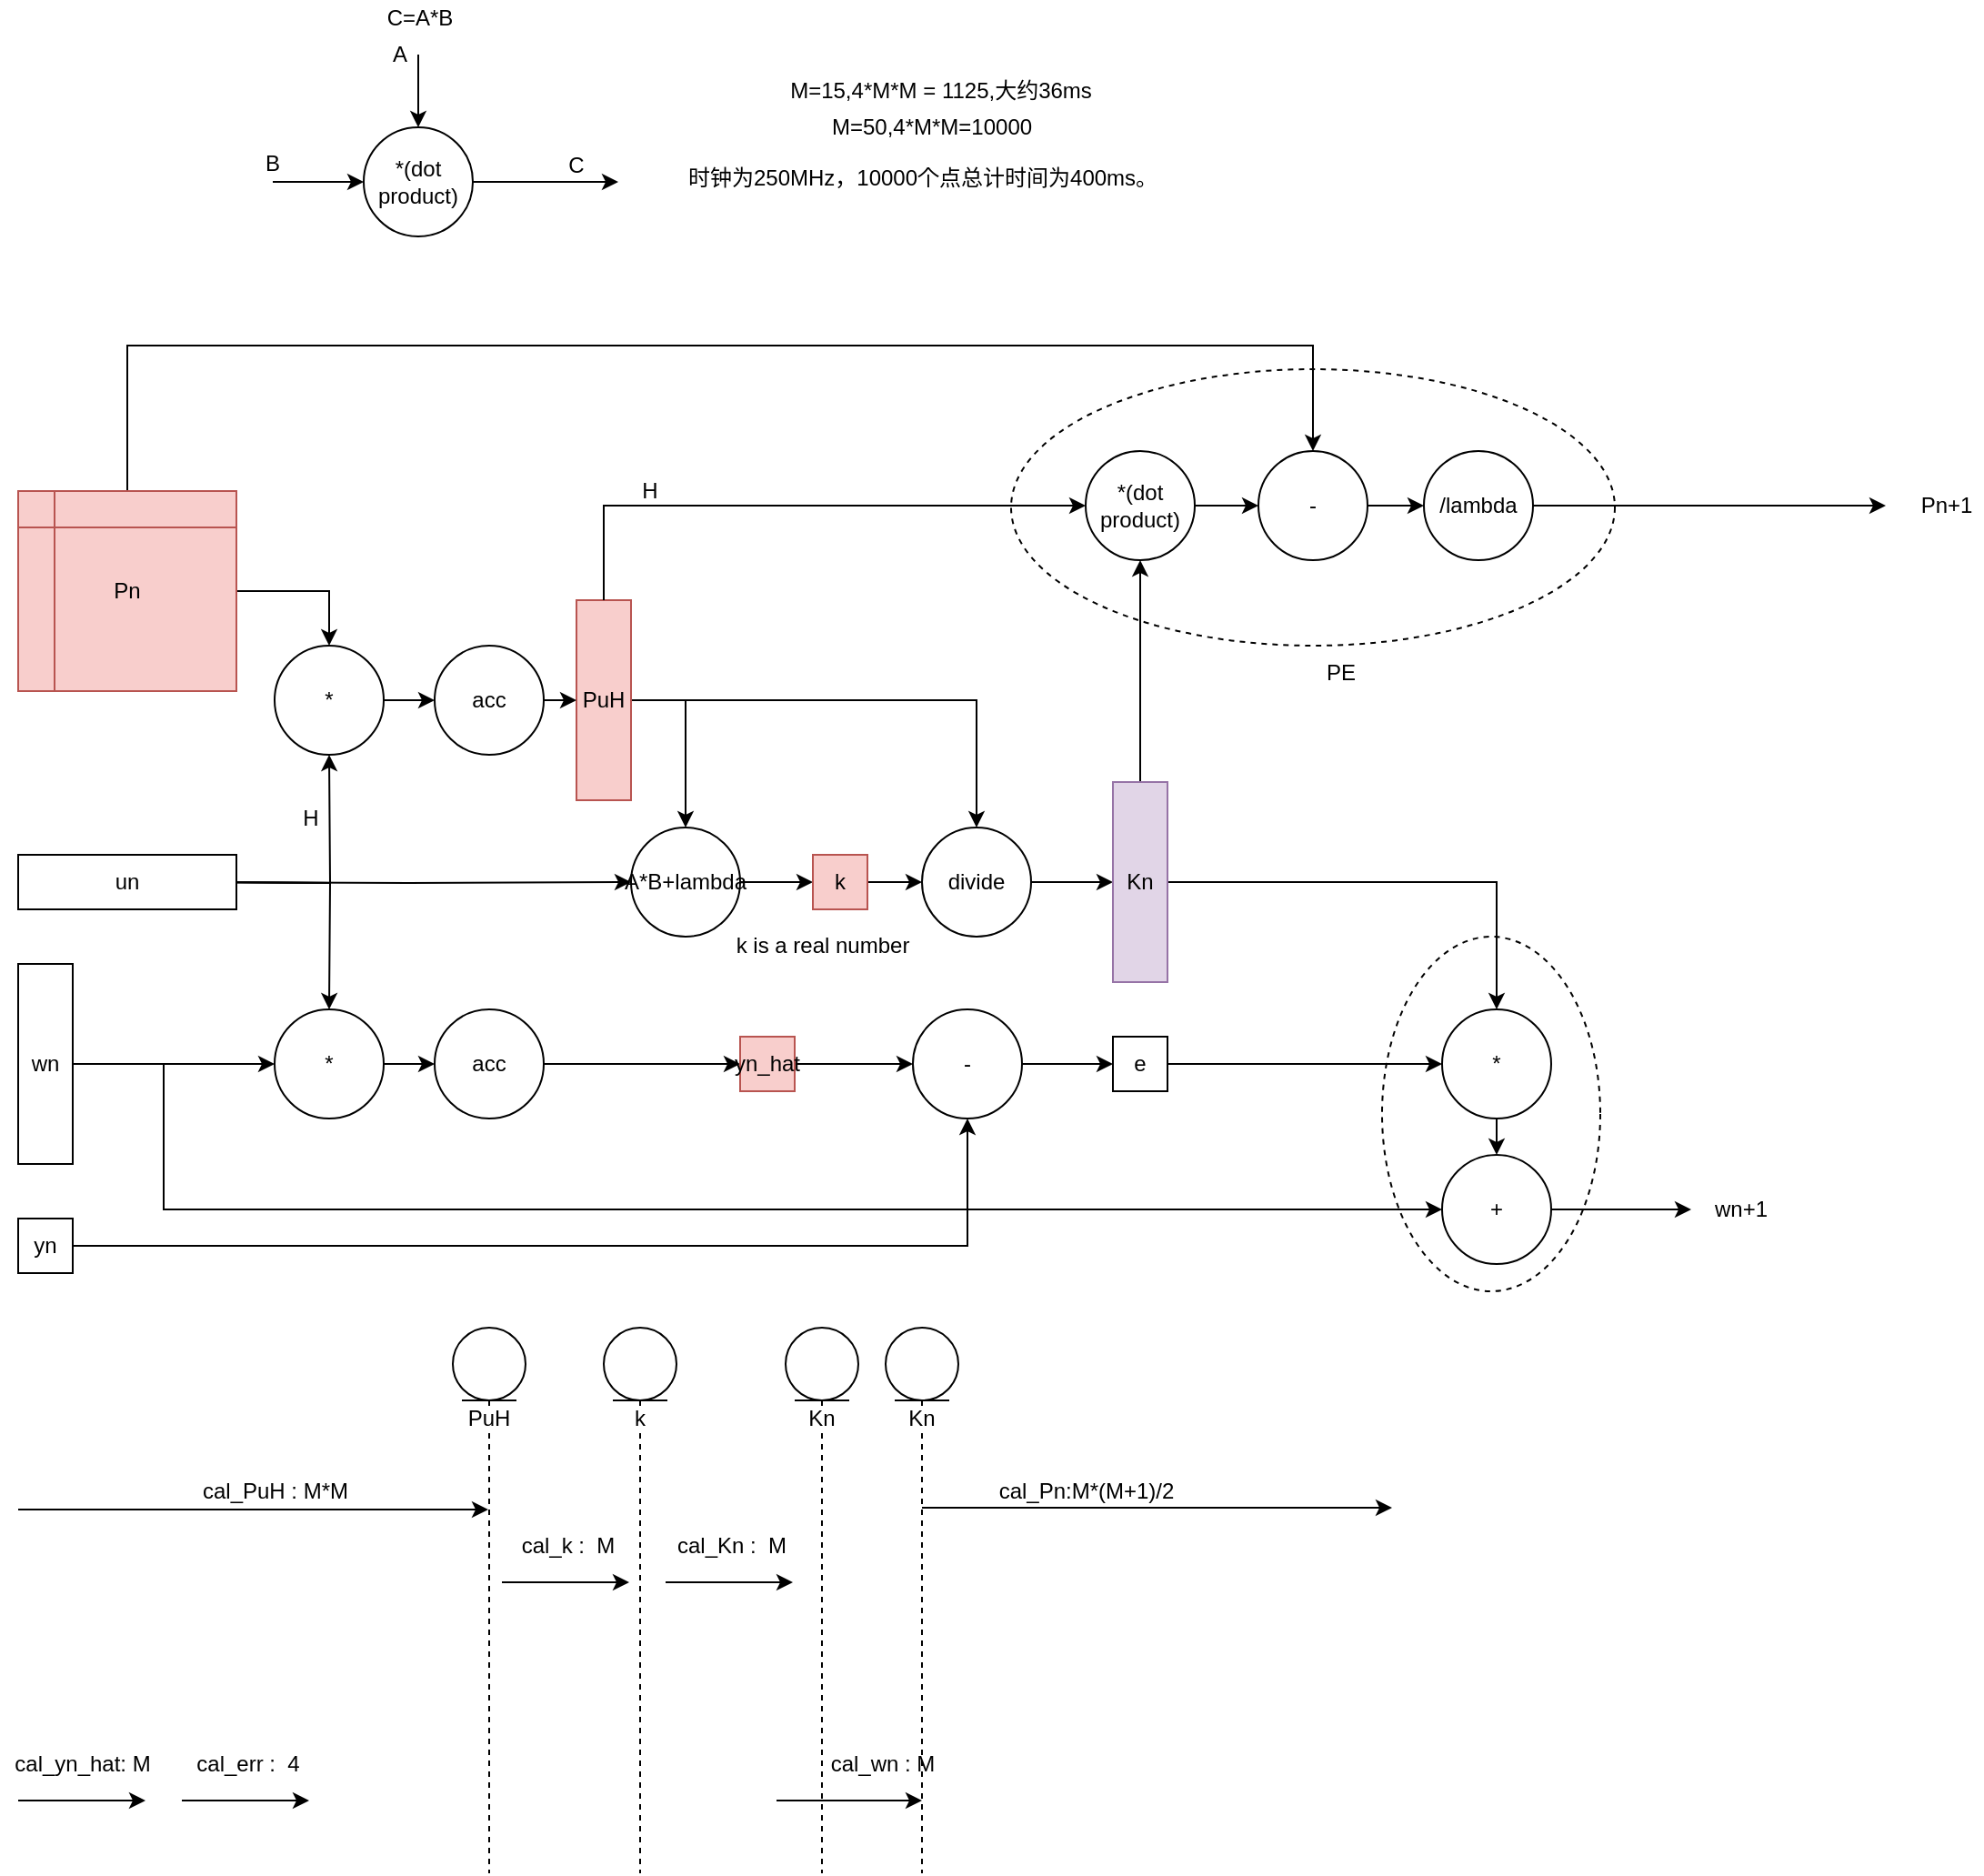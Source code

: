 <mxfile version="12.9.3" type="github">
  <diagram id="BewtOXVVWgo3KW9isc1k" name="Page-1">
    <mxGraphModel dx="1422" dy="713" grid="1" gridSize="10" guides="1" tooltips="1" connect="1" arrows="1" fold="1" page="1" pageScale="1" pageWidth="1169" pageHeight="827" math="0" shadow="0">
      <root>
        <mxCell id="0" />
        <mxCell id="1" parent="0" />
        <mxCell id="0ufCBhRuUzzFeiTLiHuW-59" value="" style="ellipse;whiteSpace=wrap;html=1;dashed=1;fillColor=none;gradientColor=#ffffff;" parent="1" vertex="1">
          <mxGeometry x="586" y="253" width="332" height="152" as="geometry" />
        </mxCell>
        <mxCell id="0ufCBhRuUzzFeiTLiHuW-1" style="edgeStyle=orthogonalEdgeStyle;rounded=0;orthogonalLoop=1;jettySize=auto;html=1;exitX=1;exitY=0.5;exitDx=0;exitDy=0;entryX=0.5;entryY=1;entryDx=0;entryDy=0;" parent="1" source="0ufCBhRuUzzFeiTLiHuW-2" target="0ufCBhRuUzzFeiTLiHuW-4" edge="1">
          <mxGeometry relative="1" as="geometry" />
        </mxCell>
        <mxCell id="0ufCBhRuUzzFeiTLiHuW-2" value="yn" style="rounded=0;whiteSpace=wrap;html=1;" parent="1" vertex="1">
          <mxGeometry x="40" y="720" width="30" height="30" as="geometry" />
        </mxCell>
        <mxCell id="0ufCBhRuUzzFeiTLiHuW-3" value="" style="edgeStyle=orthogonalEdgeStyle;rounded=0;orthogonalLoop=1;jettySize=auto;html=1;entryX=0;entryY=0.5;entryDx=0;entryDy=0;" parent="1" source="0ufCBhRuUzzFeiTLiHuW-4" target="0ufCBhRuUzzFeiTLiHuW-38" edge="1">
          <mxGeometry relative="1" as="geometry">
            <mxPoint x="672" y="635" as="targetPoint" />
          </mxGeometry>
        </mxCell>
        <mxCell id="0ufCBhRuUzzFeiTLiHuW-4" value="-" style="ellipse;whiteSpace=wrap;html=1;aspect=fixed;" parent="1" vertex="1">
          <mxGeometry x="532" y="605" width="60" height="60" as="geometry" />
        </mxCell>
        <mxCell id="0ufCBhRuUzzFeiTLiHuW-5" style="edgeStyle=orthogonalEdgeStyle;rounded=0;orthogonalLoop=1;jettySize=auto;html=1;exitX=1;exitY=0.5;exitDx=0;exitDy=0;" parent="1" edge="1">
          <mxGeometry relative="1" as="geometry">
            <mxPoint x="131" y="535" as="sourcePoint" />
            <mxPoint x="211" y="605" as="targetPoint" />
          </mxGeometry>
        </mxCell>
        <mxCell id="0ufCBhRuUzzFeiTLiHuW-6" style="edgeStyle=orthogonalEdgeStyle;rounded=0;orthogonalLoop=1;jettySize=auto;html=1;exitX=1;exitY=0.5;exitDx=0;exitDy=0;entryX=0.5;entryY=1;entryDx=0;entryDy=0;" parent="1" edge="1">
          <mxGeometry relative="1" as="geometry">
            <mxPoint x="131" y="535" as="sourcePoint" />
            <mxPoint x="211" y="465" as="targetPoint" />
          </mxGeometry>
        </mxCell>
        <mxCell id="0ufCBhRuUzzFeiTLiHuW-7" style="edgeStyle=orthogonalEdgeStyle;rounded=0;orthogonalLoop=1;jettySize=auto;html=1;exitX=1;exitY=0.5;exitDx=0;exitDy=0;entryX=0;entryY=0.5;entryDx=0;entryDy=0;" parent="1" target="0ufCBhRuUzzFeiTLiHuW-17" edge="1">
          <mxGeometry relative="1" as="geometry">
            <mxPoint x="131" y="535" as="sourcePoint" />
          </mxGeometry>
        </mxCell>
        <mxCell id="0ufCBhRuUzzFeiTLiHuW-8" value="un" style="rounded=0;whiteSpace=wrap;html=1;" parent="1" vertex="1">
          <mxGeometry x="40" y="520" width="120" height="30" as="geometry" />
        </mxCell>
        <mxCell id="0ufCBhRuUzzFeiTLiHuW-9" style="edgeStyle=orthogonalEdgeStyle;rounded=0;orthogonalLoop=1;jettySize=auto;html=1;exitX=1;exitY=0.5;exitDx=0;exitDy=0;entryX=0;entryY=0.5;entryDx=0;entryDy=0;" parent="1" source="0ufCBhRuUzzFeiTLiHuW-11" edge="1">
          <mxGeometry relative="1" as="geometry">
            <mxPoint x="181" y="635" as="targetPoint" />
          </mxGeometry>
        </mxCell>
        <mxCell id="0ufCBhRuUzzFeiTLiHuW-10" style="edgeStyle=orthogonalEdgeStyle;rounded=0;orthogonalLoop=1;jettySize=auto;html=1;exitX=1;exitY=0.5;exitDx=0;exitDy=0;" parent="1" source="0ufCBhRuUzzFeiTLiHuW-11" target="0ufCBhRuUzzFeiTLiHuW-53" edge="1">
          <mxGeometry relative="1" as="geometry">
            <Array as="points">
              <mxPoint x="120" y="635" />
              <mxPoint x="120" y="715" />
            </Array>
          </mxGeometry>
        </mxCell>
        <mxCell id="0ufCBhRuUzzFeiTLiHuW-11" value="wn" style="rounded=0;whiteSpace=wrap;html=1;" parent="1" vertex="1">
          <mxGeometry x="40" y="580" width="30" height="110" as="geometry" />
        </mxCell>
        <mxCell id="0ufCBhRuUzzFeiTLiHuW-12" style="edgeStyle=orthogonalEdgeStyle;rounded=0;orthogonalLoop=1;jettySize=auto;html=1;exitX=1;exitY=0.5;exitDx=0;exitDy=0;entryX=0.5;entryY=0;entryDx=0;entryDy=0;" parent="1" edge="1">
          <mxGeometry relative="1" as="geometry">
            <mxPoint x="131" y="375" as="sourcePoint" />
            <Array as="points">
              <mxPoint x="211" y="375" />
            </Array>
            <mxPoint x="211" y="405" as="targetPoint" />
          </mxGeometry>
        </mxCell>
        <mxCell id="0ufCBhRuUzzFeiTLiHuW-13" style="edgeStyle=orthogonalEdgeStyle;rounded=0;orthogonalLoop=1;jettySize=auto;html=1;exitX=0.5;exitY=0;exitDx=0;exitDy=0;entryX=0.5;entryY=0;entryDx=0;entryDy=0;" parent="1" target="0ufCBhRuUzzFeiTLiHuW-49" edge="1">
          <mxGeometry relative="1" as="geometry">
            <mxPoint x="100" y="320" as="sourcePoint" />
            <Array as="points">
              <mxPoint x="100" y="240" />
              <mxPoint x="752" y="240" />
            </Array>
          </mxGeometry>
        </mxCell>
        <mxCell id="0ufCBhRuUzzFeiTLiHuW-14" style="edgeStyle=orthogonalEdgeStyle;rounded=0;orthogonalLoop=1;jettySize=auto;html=1;entryX=0;entryY=0.5;entryDx=0;entryDy=0;exitX=1;exitY=0.5;exitDx=0;exitDy=0;" parent="1" source="0ufCBhRuUzzFeiTLiHuW-75" target="0ufCBhRuUzzFeiTLiHuW-19" edge="1">
          <mxGeometry relative="1" as="geometry">
            <mxPoint x="360" y="635" as="sourcePoint" />
          </mxGeometry>
        </mxCell>
        <mxCell id="0ufCBhRuUzzFeiTLiHuW-16" style="edgeStyle=orthogonalEdgeStyle;rounded=0;orthogonalLoop=1;jettySize=auto;html=1;exitX=1;exitY=0.5;exitDx=0;exitDy=0;entryX=0;entryY=0.5;entryDx=0;entryDy=0;" parent="1" source="0ufCBhRuUzzFeiTLiHuW-17" target="0ufCBhRuUzzFeiTLiHuW-28" edge="1">
          <mxGeometry relative="1" as="geometry" />
        </mxCell>
        <mxCell id="0ufCBhRuUzzFeiTLiHuW-17" value="A*B+lambda" style="ellipse;whiteSpace=wrap;html=1;aspect=fixed;" parent="1" vertex="1">
          <mxGeometry x="377" y="505" width="60" height="60" as="geometry" />
        </mxCell>
        <mxCell id="0ufCBhRuUzzFeiTLiHuW-18" style="edgeStyle=orthogonalEdgeStyle;rounded=0;orthogonalLoop=1;jettySize=auto;html=1;exitX=1;exitY=0.5;exitDx=0;exitDy=0;" parent="1" source="0ufCBhRuUzzFeiTLiHuW-19" target="0ufCBhRuUzzFeiTLiHuW-4" edge="1">
          <mxGeometry relative="1" as="geometry" />
        </mxCell>
        <mxCell id="0ufCBhRuUzzFeiTLiHuW-19" value="yn_hat" style="rounded=0;whiteSpace=wrap;html=1;fillColor=#f8cecc;strokeColor=#b85450;" parent="1" vertex="1">
          <mxGeometry x="437" y="620" width="30" height="30" as="geometry" />
        </mxCell>
        <mxCell id="0ufCBhRuUzzFeiTLiHuW-22" value="H" style="text;html=1;strokeColor=none;fillColor=none;align=center;verticalAlign=middle;whiteSpace=wrap;rounded=0;" parent="1" vertex="1">
          <mxGeometry x="181" y="490" width="40" height="20" as="geometry" />
        </mxCell>
        <mxCell id="0ufCBhRuUzzFeiTLiHuW-23" style="edgeStyle=orthogonalEdgeStyle;rounded=0;orthogonalLoop=1;jettySize=auto;html=1;exitX=1;exitY=0.5;exitDx=0;exitDy=0;" parent="1" source="0ufCBhRuUzzFeiTLiHuW-25" target="0ufCBhRuUzzFeiTLiHuW-40" edge="1">
          <mxGeometry relative="1" as="geometry" />
        </mxCell>
        <mxCell id="0ufCBhRuUzzFeiTLiHuW-24" style="edgeStyle=orthogonalEdgeStyle;rounded=0;orthogonalLoop=1;jettySize=auto;html=1;exitX=1;exitY=0.5;exitDx=0;exitDy=0;entryX=0.5;entryY=0;entryDx=0;entryDy=0;" parent="1" source="0ufCBhRuUzzFeiTLiHuW-25" target="0ufCBhRuUzzFeiTLiHuW-17" edge="1">
          <mxGeometry relative="1" as="geometry" />
        </mxCell>
        <mxCell id="0ufCBhRuUzzFeiTLiHuW-25" value="PuH" style="rounded=0;whiteSpace=wrap;html=1;fillColor=#f8cecc;strokeColor=#b85450;" parent="1" vertex="1">
          <mxGeometry x="347" y="380" width="30" height="110" as="geometry" />
        </mxCell>
        <mxCell id="0ufCBhRuUzzFeiTLiHuW-26" style="edgeStyle=orthogonalEdgeStyle;rounded=0;orthogonalLoop=1;jettySize=auto;html=1;exitX=0.5;exitY=0;exitDx=0;exitDy=0;entryX=0;entryY=0.5;entryDx=0;entryDy=0;" parent="1" source="0ufCBhRuUzzFeiTLiHuW-25" target="0ufCBhRuUzzFeiTLiHuW-47" edge="1">
          <mxGeometry relative="1" as="geometry">
            <mxPoint x="370" y="328" as="sourcePoint" />
          </mxGeometry>
        </mxCell>
        <mxCell id="0ufCBhRuUzzFeiTLiHuW-27" style="edgeStyle=orthogonalEdgeStyle;rounded=0;orthogonalLoop=1;jettySize=auto;html=1;exitX=1;exitY=0.5;exitDx=0;exitDy=0;entryX=0;entryY=0.5;entryDx=0;entryDy=0;" parent="1" source="0ufCBhRuUzzFeiTLiHuW-28" target="0ufCBhRuUzzFeiTLiHuW-40" edge="1">
          <mxGeometry relative="1" as="geometry" />
        </mxCell>
        <mxCell id="0ufCBhRuUzzFeiTLiHuW-28" value="k" style="rounded=0;whiteSpace=wrap;html=1;fillColor=#f8cecc;strokeColor=#b85450;" parent="1" vertex="1">
          <mxGeometry x="477" y="520" width="30" height="30" as="geometry" />
        </mxCell>
        <mxCell id="0ufCBhRuUzzFeiTLiHuW-29" value="" style="edgeStyle=orthogonalEdgeStyle;rounded=0;orthogonalLoop=1;jettySize=auto;html=1;" parent="1" source="0ufCBhRuUzzFeiTLiHuW-30" edge="1">
          <mxGeometry relative="1" as="geometry">
            <mxPoint x="370" y="150" as="targetPoint" />
          </mxGeometry>
        </mxCell>
        <mxCell id="0ufCBhRuUzzFeiTLiHuW-30" value="*(dot product)" style="ellipse;whiteSpace=wrap;html=1;aspect=fixed;" parent="1" vertex="1">
          <mxGeometry x="230" y="120" width="60" height="60" as="geometry" />
        </mxCell>
        <mxCell id="0ufCBhRuUzzFeiTLiHuW-31" value="" style="endArrow=classic;html=1;entryX=0;entryY=0.5;entryDx=0;entryDy=0;" parent="1" target="0ufCBhRuUzzFeiTLiHuW-30" edge="1">
          <mxGeometry width="50" height="50" relative="1" as="geometry">
            <mxPoint x="180" y="150" as="sourcePoint" />
            <mxPoint x="160" y="140" as="targetPoint" />
          </mxGeometry>
        </mxCell>
        <mxCell id="0ufCBhRuUzzFeiTLiHuW-32" value="" style="endArrow=classic;html=1;entryX=0.5;entryY=0;entryDx=0;entryDy=0;" parent="1" target="0ufCBhRuUzzFeiTLiHuW-30" edge="1">
          <mxGeometry width="50" height="50" relative="1" as="geometry">
            <mxPoint x="260" y="80" as="sourcePoint" />
            <mxPoint x="260" y="80" as="targetPoint" />
          </mxGeometry>
        </mxCell>
        <mxCell id="0ufCBhRuUzzFeiTLiHuW-33" value="B" style="text;html=1;strokeColor=none;fillColor=none;align=center;verticalAlign=middle;whiteSpace=wrap;rounded=0;" parent="1" vertex="1">
          <mxGeometry x="160" y="130" width="40" height="20" as="geometry" />
        </mxCell>
        <mxCell id="0ufCBhRuUzzFeiTLiHuW-34" value="A" style="text;html=1;strokeColor=none;fillColor=none;align=center;verticalAlign=middle;whiteSpace=wrap;rounded=0;" parent="1" vertex="1">
          <mxGeometry x="230" y="70" width="40" height="20" as="geometry" />
        </mxCell>
        <mxCell id="0ufCBhRuUzzFeiTLiHuW-35" value="C" style="text;html=1;strokeColor=none;fillColor=none;align=center;verticalAlign=middle;whiteSpace=wrap;rounded=0;" parent="1" vertex="1">
          <mxGeometry x="327" y="131" width="40" height="20" as="geometry" />
        </mxCell>
        <mxCell id="0ufCBhRuUzzFeiTLiHuW-36" value="C=A*B" style="text;html=1;strokeColor=none;fillColor=none;align=center;verticalAlign=middle;whiteSpace=wrap;rounded=0;" parent="1" vertex="1">
          <mxGeometry x="241" y="50" width="40" height="20" as="geometry" />
        </mxCell>
        <mxCell id="0ufCBhRuUzzFeiTLiHuW-37" style="edgeStyle=orthogonalEdgeStyle;rounded=0;orthogonalLoop=1;jettySize=auto;html=1;exitX=1;exitY=0.5;exitDx=0;exitDy=0;entryX=0;entryY=0.5;entryDx=0;entryDy=0;" parent="1" source="0ufCBhRuUzzFeiTLiHuW-38" target="0ufCBhRuUzzFeiTLiHuW-45" edge="1">
          <mxGeometry relative="1" as="geometry" />
        </mxCell>
        <mxCell id="0ufCBhRuUzzFeiTLiHuW-38" value="e" style="rounded=0;whiteSpace=wrap;html=1;" parent="1" vertex="1">
          <mxGeometry x="642" y="620" width="30" height="30" as="geometry" />
        </mxCell>
        <mxCell id="0ufCBhRuUzzFeiTLiHuW-39" style="edgeStyle=orthogonalEdgeStyle;rounded=0;orthogonalLoop=1;jettySize=auto;html=1;exitX=1;exitY=0.5;exitDx=0;exitDy=0;entryX=0;entryY=0.5;entryDx=0;entryDy=0;" parent="1" source="0ufCBhRuUzzFeiTLiHuW-40" target="0ufCBhRuUzzFeiTLiHuW-43" edge="1">
          <mxGeometry relative="1" as="geometry" />
        </mxCell>
        <mxCell id="0ufCBhRuUzzFeiTLiHuW-40" value="divide" style="ellipse;whiteSpace=wrap;html=1;aspect=fixed;" parent="1" vertex="1">
          <mxGeometry x="537" y="505" width="60" height="60" as="geometry" />
        </mxCell>
        <mxCell id="0ufCBhRuUzzFeiTLiHuW-41" style="edgeStyle=orthogonalEdgeStyle;rounded=0;orthogonalLoop=1;jettySize=auto;html=1;exitX=0.5;exitY=0;exitDx=0;exitDy=0;" parent="1" source="0ufCBhRuUzzFeiTLiHuW-43" target="0ufCBhRuUzzFeiTLiHuW-47" edge="1">
          <mxGeometry relative="1" as="geometry" />
        </mxCell>
        <mxCell id="0ufCBhRuUzzFeiTLiHuW-42" style="edgeStyle=orthogonalEdgeStyle;rounded=0;orthogonalLoop=1;jettySize=auto;html=1;exitX=1;exitY=0.5;exitDx=0;exitDy=0;entryX=0.5;entryY=0;entryDx=0;entryDy=0;" parent="1" source="0ufCBhRuUzzFeiTLiHuW-43" target="0ufCBhRuUzzFeiTLiHuW-45" edge="1">
          <mxGeometry relative="1" as="geometry" />
        </mxCell>
        <mxCell id="0ufCBhRuUzzFeiTLiHuW-43" value="Kn" style="rounded=0;whiteSpace=wrap;html=1;fillColor=#e1d5e7;strokeColor=#9673a6;" parent="1" vertex="1">
          <mxGeometry x="642" y="480" width="30" height="110" as="geometry" />
        </mxCell>
        <mxCell id="0ufCBhRuUzzFeiTLiHuW-44" style="edgeStyle=orthogonalEdgeStyle;rounded=0;orthogonalLoop=1;jettySize=auto;html=1;exitX=0.5;exitY=1;exitDx=0;exitDy=0;entryX=0.5;entryY=0;entryDx=0;entryDy=0;" parent="1" source="0ufCBhRuUzzFeiTLiHuW-45" target="0ufCBhRuUzzFeiTLiHuW-53" edge="1">
          <mxGeometry relative="1" as="geometry" />
        </mxCell>
        <mxCell id="0ufCBhRuUzzFeiTLiHuW-45" value="*" style="ellipse;whiteSpace=wrap;html=1;aspect=fixed;" parent="1" vertex="1">
          <mxGeometry x="823" y="605" width="60" height="60" as="geometry" />
        </mxCell>
        <mxCell id="0ufCBhRuUzzFeiTLiHuW-46" style="edgeStyle=orthogonalEdgeStyle;rounded=0;orthogonalLoop=1;jettySize=auto;html=1;exitX=1;exitY=0.5;exitDx=0;exitDy=0;entryX=0;entryY=0.5;entryDx=0;entryDy=0;" parent="1" source="0ufCBhRuUzzFeiTLiHuW-47" target="0ufCBhRuUzzFeiTLiHuW-49" edge="1">
          <mxGeometry relative="1" as="geometry">
            <mxPoint x="797" y="328" as="targetPoint" />
          </mxGeometry>
        </mxCell>
        <mxCell id="0ufCBhRuUzzFeiTLiHuW-47" value="*(dot product)" style="ellipse;whiteSpace=wrap;html=1;aspect=fixed;" parent="1" vertex="1">
          <mxGeometry x="627" y="298" width="60" height="60" as="geometry" />
        </mxCell>
        <mxCell id="0ufCBhRuUzzFeiTLiHuW-48" style="edgeStyle=orthogonalEdgeStyle;rounded=0;orthogonalLoop=1;jettySize=auto;html=1;exitX=1;exitY=0.5;exitDx=0;exitDy=0;entryX=0;entryY=0.5;entryDx=0;entryDy=0;" parent="1" source="0ufCBhRuUzzFeiTLiHuW-49" target="0ufCBhRuUzzFeiTLiHuW-51" edge="1">
          <mxGeometry relative="1" as="geometry">
            <mxPoint x="1057" y="328" as="targetPoint" />
          </mxGeometry>
        </mxCell>
        <mxCell id="0ufCBhRuUzzFeiTLiHuW-49" value="-" style="ellipse;whiteSpace=wrap;html=1;aspect=fixed;" parent="1" vertex="1">
          <mxGeometry x="722" y="298" width="60" height="60" as="geometry" />
        </mxCell>
        <mxCell id="0ufCBhRuUzzFeiTLiHuW-50" style="edgeStyle=orthogonalEdgeStyle;rounded=0;orthogonalLoop=1;jettySize=auto;html=1;exitX=1;exitY=0.5;exitDx=0;exitDy=0;" parent="1" source="0ufCBhRuUzzFeiTLiHuW-51" edge="1">
          <mxGeometry relative="1" as="geometry">
            <mxPoint x="1067" y="328" as="targetPoint" />
          </mxGeometry>
        </mxCell>
        <mxCell id="0ufCBhRuUzzFeiTLiHuW-51" value="/lambda" style="ellipse;whiteSpace=wrap;html=1;aspect=fixed;" parent="1" vertex="1">
          <mxGeometry x="813" y="298" width="60" height="60" as="geometry" />
        </mxCell>
        <mxCell id="0ufCBhRuUzzFeiTLiHuW-52" style="edgeStyle=orthogonalEdgeStyle;rounded=0;orthogonalLoop=1;jettySize=auto;html=1;exitX=1;exitY=0.5;exitDx=0;exitDy=0;" parent="1" source="0ufCBhRuUzzFeiTLiHuW-53" edge="1">
          <mxGeometry relative="1" as="geometry">
            <mxPoint x="960" y="715" as="targetPoint" />
          </mxGeometry>
        </mxCell>
        <mxCell id="0ufCBhRuUzzFeiTLiHuW-53" value="+" style="ellipse;whiteSpace=wrap;html=1;aspect=fixed;" parent="1" vertex="1">
          <mxGeometry x="823" y="685" width="60" height="60" as="geometry" />
        </mxCell>
        <mxCell id="0ufCBhRuUzzFeiTLiHuW-54" value="Pn+1" style="text;html=1;align=center;verticalAlign=middle;resizable=0;points=[];autosize=1;" parent="1" vertex="1">
          <mxGeometry x="1080" y="318" width="40" height="20" as="geometry" />
        </mxCell>
        <mxCell id="0ufCBhRuUzzFeiTLiHuW-55" value="wn+1" style="text;html=1;align=center;verticalAlign=middle;resizable=0;points=[];autosize=1;" parent="1" vertex="1">
          <mxGeometry x="967" y="705" width="40" height="20" as="geometry" />
        </mxCell>
        <mxCell id="0ufCBhRuUzzFeiTLiHuW-56" value="M=50,4*M*M=10000" style="text;html=1;align=center;verticalAlign=middle;resizable=0;points=[];autosize=1;" parent="1" vertex="1">
          <mxGeometry x="477" y="110" width="130" height="20" as="geometry" />
        </mxCell>
        <mxCell id="0ufCBhRuUzzFeiTLiHuW-57" value="时钟为250MHz，10000个点总计时间为400ms。" style="text;html=1;align=center;verticalAlign=middle;resizable=0;points=[];autosize=1;" parent="1" vertex="1">
          <mxGeometry x="402" y="138" width="270" height="20" as="geometry" />
        </mxCell>
        <mxCell id="0ufCBhRuUzzFeiTLiHuW-58" value="M=15,4*M*M = 1125,大约36ms" style="text;html=1;align=center;verticalAlign=middle;resizable=0;points=[];autosize=1;" parent="1" vertex="1">
          <mxGeometry x="457" y="90" width="180" height="20" as="geometry" />
        </mxCell>
        <mxCell id="0ufCBhRuUzzFeiTLiHuW-60" value="" style="ellipse;whiteSpace=wrap;html=1;dashed=1;fillColor=none;gradientColor=#ffffff;" parent="1" vertex="1">
          <mxGeometry x="790" y="565" width="120" height="195" as="geometry" />
        </mxCell>
        <mxCell id="0ufCBhRuUzzFeiTLiHuW-61" value="Pn" style="shape=internalStorage;whiteSpace=wrap;html=1;backgroundOutline=1;fillColor=#f8cecc;strokeColor=#b85450;" parent="1" vertex="1">
          <mxGeometry x="40" y="320" width="120" height="110" as="geometry" />
        </mxCell>
        <mxCell id="0ufCBhRuUzzFeiTLiHuW-62" value="k is a real number" style="text;html=1;align=center;verticalAlign=middle;resizable=0;points=[];autosize=1;" parent="1" vertex="1">
          <mxGeometry x="427" y="560" width="110" height="20" as="geometry" />
        </mxCell>
        <mxCell id="0ufCBhRuUzzFeiTLiHuW-63" value="H" style="text;html=1;align=center;verticalAlign=middle;resizable=0;points=[];autosize=1;" parent="1" vertex="1">
          <mxGeometry x="377" y="310" width="20" height="20" as="geometry" />
        </mxCell>
        <mxCell id="0ufCBhRuUzzFeiTLiHuW-64" value="PE" style="text;html=1;align=center;verticalAlign=middle;resizable=0;points=[];autosize=1;" parent="1" vertex="1">
          <mxGeometry x="752" y="410" width="30" height="20" as="geometry" />
        </mxCell>
        <mxCell id="0ufCBhRuUzzFeiTLiHuW-71" style="edgeStyle=orthogonalEdgeStyle;rounded=0;orthogonalLoop=1;jettySize=auto;html=1;exitX=1;exitY=0.5;exitDx=0;exitDy=0;entryX=0;entryY=0.5;entryDx=0;entryDy=0;" parent="1" source="0ufCBhRuUzzFeiTLiHuW-67" target="0ufCBhRuUzzFeiTLiHuW-68" edge="1">
          <mxGeometry relative="1" as="geometry" />
        </mxCell>
        <mxCell id="0ufCBhRuUzzFeiTLiHuW-67" value="*" style="ellipse;whiteSpace=wrap;html=1;aspect=fixed;" parent="1" vertex="1">
          <mxGeometry x="181" y="405" width="60" height="60" as="geometry" />
        </mxCell>
        <mxCell id="0ufCBhRuUzzFeiTLiHuW-72" style="edgeStyle=orthogonalEdgeStyle;rounded=0;orthogonalLoop=1;jettySize=auto;html=1;exitX=1;exitY=0.5;exitDx=0;exitDy=0;entryX=0;entryY=0.5;entryDx=0;entryDy=0;" parent="1" source="0ufCBhRuUzzFeiTLiHuW-68" target="0ufCBhRuUzzFeiTLiHuW-25" edge="1">
          <mxGeometry relative="1" as="geometry" />
        </mxCell>
        <mxCell id="0ufCBhRuUzzFeiTLiHuW-68" value="acc" style="ellipse;whiteSpace=wrap;html=1;aspect=fixed;" parent="1" vertex="1">
          <mxGeometry x="269" y="405" width="60" height="60" as="geometry" />
        </mxCell>
        <mxCell id="0ufCBhRuUzzFeiTLiHuW-73" style="edgeStyle=orthogonalEdgeStyle;rounded=0;orthogonalLoop=1;jettySize=auto;html=1;exitX=1;exitY=0.5;exitDx=0;exitDy=0;entryX=0;entryY=0.5;entryDx=0;entryDy=0;" parent="1" source="0ufCBhRuUzzFeiTLiHuW-74" target="0ufCBhRuUzzFeiTLiHuW-75" edge="1">
          <mxGeometry relative="1" as="geometry" />
        </mxCell>
        <mxCell id="0ufCBhRuUzzFeiTLiHuW-74" value="*" style="ellipse;whiteSpace=wrap;html=1;aspect=fixed;" parent="1" vertex="1">
          <mxGeometry x="181" y="605" width="60" height="60" as="geometry" />
        </mxCell>
        <mxCell id="0ufCBhRuUzzFeiTLiHuW-75" value="acc" style="ellipse;whiteSpace=wrap;html=1;aspect=fixed;" parent="1" vertex="1">
          <mxGeometry x="269" y="605" width="60" height="60" as="geometry" />
        </mxCell>
        <mxCell id="8H5kr53uFf9QW3vQuuuc-16" value="PuH" style="shape=umlLifeline;participant=umlEntity;perimeter=lifelinePerimeter;whiteSpace=wrap;html=1;container=1;collapsible=0;recursiveResize=0;verticalAlign=top;spacingTop=36;labelBackgroundColor=#ffffff;outlineConnect=0;" vertex="1" parent="1">
          <mxGeometry x="279" y="780" width="40" height="300" as="geometry" />
        </mxCell>
        <mxCell id="8H5kr53uFf9QW3vQuuuc-17" value="k" style="shape=umlLifeline;participant=umlEntity;perimeter=lifelinePerimeter;whiteSpace=wrap;html=1;container=1;collapsible=0;recursiveResize=0;verticalAlign=top;spacingTop=36;labelBackgroundColor=#ffffff;outlineConnect=0;" vertex="1" parent="1">
          <mxGeometry x="362" y="780" width="40" height="300" as="geometry" />
        </mxCell>
        <mxCell id="8H5kr53uFf9QW3vQuuuc-22" value="Kn" style="shape=umlLifeline;participant=umlEntity;perimeter=lifelinePerimeter;whiteSpace=wrap;html=1;container=1;collapsible=0;recursiveResize=0;verticalAlign=top;spacingTop=36;labelBackgroundColor=#ffffff;outlineConnect=0;" vertex="1" parent="1">
          <mxGeometry x="462" y="780" width="40" height="300" as="geometry" />
        </mxCell>
        <mxCell id="8H5kr53uFf9QW3vQuuuc-30" value="" style="endArrow=classic;html=1;" edge="1" parent="8H5kr53uFf9QW3vQuuuc-22">
          <mxGeometry width="50" height="50" relative="1" as="geometry">
            <mxPoint x="-5" y="260" as="sourcePoint" />
            <mxPoint x="75" y="260" as="targetPoint" />
          </mxGeometry>
        </mxCell>
        <mxCell id="8H5kr53uFf9QW3vQuuuc-25" value="" style="endArrow=classic;html=1;" edge="1" parent="1" target="8H5kr53uFf9QW3vQuuuc-16">
          <mxGeometry width="50" height="50" relative="1" as="geometry">
            <mxPoint x="40" y="880" as="sourcePoint" />
            <mxPoint x="120" y="880" as="targetPoint" />
          </mxGeometry>
        </mxCell>
        <mxCell id="8H5kr53uFf9QW3vQuuuc-26" value="cal_PuH : M*M" style="text;html=1;align=center;verticalAlign=middle;resizable=0;points=[];autosize=1;" vertex="1" parent="1">
          <mxGeometry x="131" y="860" width="100" height="20" as="geometry" />
        </mxCell>
        <mxCell id="8H5kr53uFf9QW3vQuuuc-27" value="" style="endArrow=classic;html=1;" edge="1" parent="1">
          <mxGeometry width="50" height="50" relative="1" as="geometry">
            <mxPoint x="537" y="879" as="sourcePoint" />
            <mxPoint x="795.5" y="879" as="targetPoint" />
          </mxGeometry>
        </mxCell>
        <mxCell id="8H5kr53uFf9QW3vQuuuc-29" value="cal_Pn:M*(M+1)/2" style="text;html=1;align=center;verticalAlign=middle;resizable=0;points=[];autosize=1;" vertex="1" parent="1">
          <mxGeometry x="572" y="860" width="110" height="20" as="geometry" />
        </mxCell>
        <mxCell id="8H5kr53uFf9QW3vQuuuc-31" value="cal_wn : M" style="text;html=1;align=center;verticalAlign=middle;resizable=0;points=[];autosize=1;" vertex="1" parent="1">
          <mxGeometry x="480" y="1010" width="70" height="20" as="geometry" />
        </mxCell>
        <mxCell id="8H5kr53uFf9QW3vQuuuc-32" value="" style="endArrow=classic;html=1;" edge="1" parent="1">
          <mxGeometry width="50" height="50" relative="1" as="geometry">
            <mxPoint x="40" y="1040" as="sourcePoint" />
            <mxPoint x="110" y="1040" as="targetPoint" />
          </mxGeometry>
        </mxCell>
        <mxCell id="8H5kr53uFf9QW3vQuuuc-33" value="cal_yn_hat: M" style="text;html=1;align=center;verticalAlign=middle;resizable=0;points=[];autosize=1;" vertex="1" parent="1">
          <mxGeometry x="30" y="1010" width="90" height="20" as="geometry" />
        </mxCell>
        <mxCell id="8H5kr53uFf9QW3vQuuuc-36" value="" style="endArrow=classic;html=1;" edge="1" parent="1">
          <mxGeometry width="50" height="50" relative="1" as="geometry">
            <mxPoint x="130" y="1040" as="sourcePoint" />
            <mxPoint x="200" y="1040" as="targetPoint" />
          </mxGeometry>
        </mxCell>
        <mxCell id="8H5kr53uFf9QW3vQuuuc-37" value="cal_err :&amp;nbsp; 4" style="text;html=1;align=center;verticalAlign=middle;resizable=0;points=[];autosize=1;" vertex="1" parent="1">
          <mxGeometry x="131" y="1010" width="70" height="20" as="geometry" />
        </mxCell>
        <mxCell id="8H5kr53uFf9QW3vQuuuc-39" value="" style="endArrow=classic;html=1;" edge="1" parent="1">
          <mxGeometry width="50" height="50" relative="1" as="geometry">
            <mxPoint x="306" y="920" as="sourcePoint" />
            <mxPoint x="376" y="920" as="targetPoint" />
          </mxGeometry>
        </mxCell>
        <mxCell id="8H5kr53uFf9QW3vQuuuc-40" value="cal_k :&amp;nbsp; M" style="text;html=1;align=center;verticalAlign=middle;resizable=0;points=[];autosize=1;" vertex="1" parent="1">
          <mxGeometry x="307" y="890" width="70" height="20" as="geometry" />
        </mxCell>
        <mxCell id="8H5kr53uFf9QW3vQuuuc-41" value="" style="endArrow=classic;html=1;" edge="1" parent="1">
          <mxGeometry width="50" height="50" relative="1" as="geometry">
            <mxPoint x="396" y="920" as="sourcePoint" />
            <mxPoint x="466" y="920" as="targetPoint" />
          </mxGeometry>
        </mxCell>
        <mxCell id="8H5kr53uFf9QW3vQuuuc-42" value="cal_Kn :&amp;nbsp; M" style="text;html=1;align=center;verticalAlign=middle;resizable=0;points=[];autosize=1;" vertex="1" parent="1">
          <mxGeometry x="392" y="890" width="80" height="20" as="geometry" />
        </mxCell>
        <mxCell id="8H5kr53uFf9QW3vQuuuc-43" value="Kn" style="shape=umlLifeline;participant=umlEntity;perimeter=lifelinePerimeter;whiteSpace=wrap;html=1;container=1;collapsible=0;recursiveResize=0;verticalAlign=top;spacingTop=36;labelBackgroundColor=#ffffff;outlineConnect=0;" vertex="1" parent="1">
          <mxGeometry x="517" y="780" width="40" height="300" as="geometry" />
        </mxCell>
      </root>
    </mxGraphModel>
  </diagram>
</mxfile>
